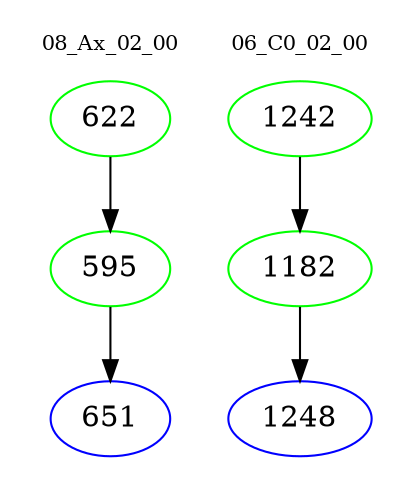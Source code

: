digraph{
subgraph cluster_0 {
color = white
label = "08_Ax_02_00";
fontsize=10;
T0_622 [label="622", color="green"]
T0_622 -> T0_595 [color="black"]
T0_595 [label="595", color="green"]
T0_595 -> T0_651 [color="black"]
T0_651 [label="651", color="blue"]
}
subgraph cluster_1 {
color = white
label = "06_C0_02_00";
fontsize=10;
T1_1242 [label="1242", color="green"]
T1_1242 -> T1_1182 [color="black"]
T1_1182 [label="1182", color="green"]
T1_1182 -> T1_1248 [color="black"]
T1_1248 [label="1248", color="blue"]
}
}
